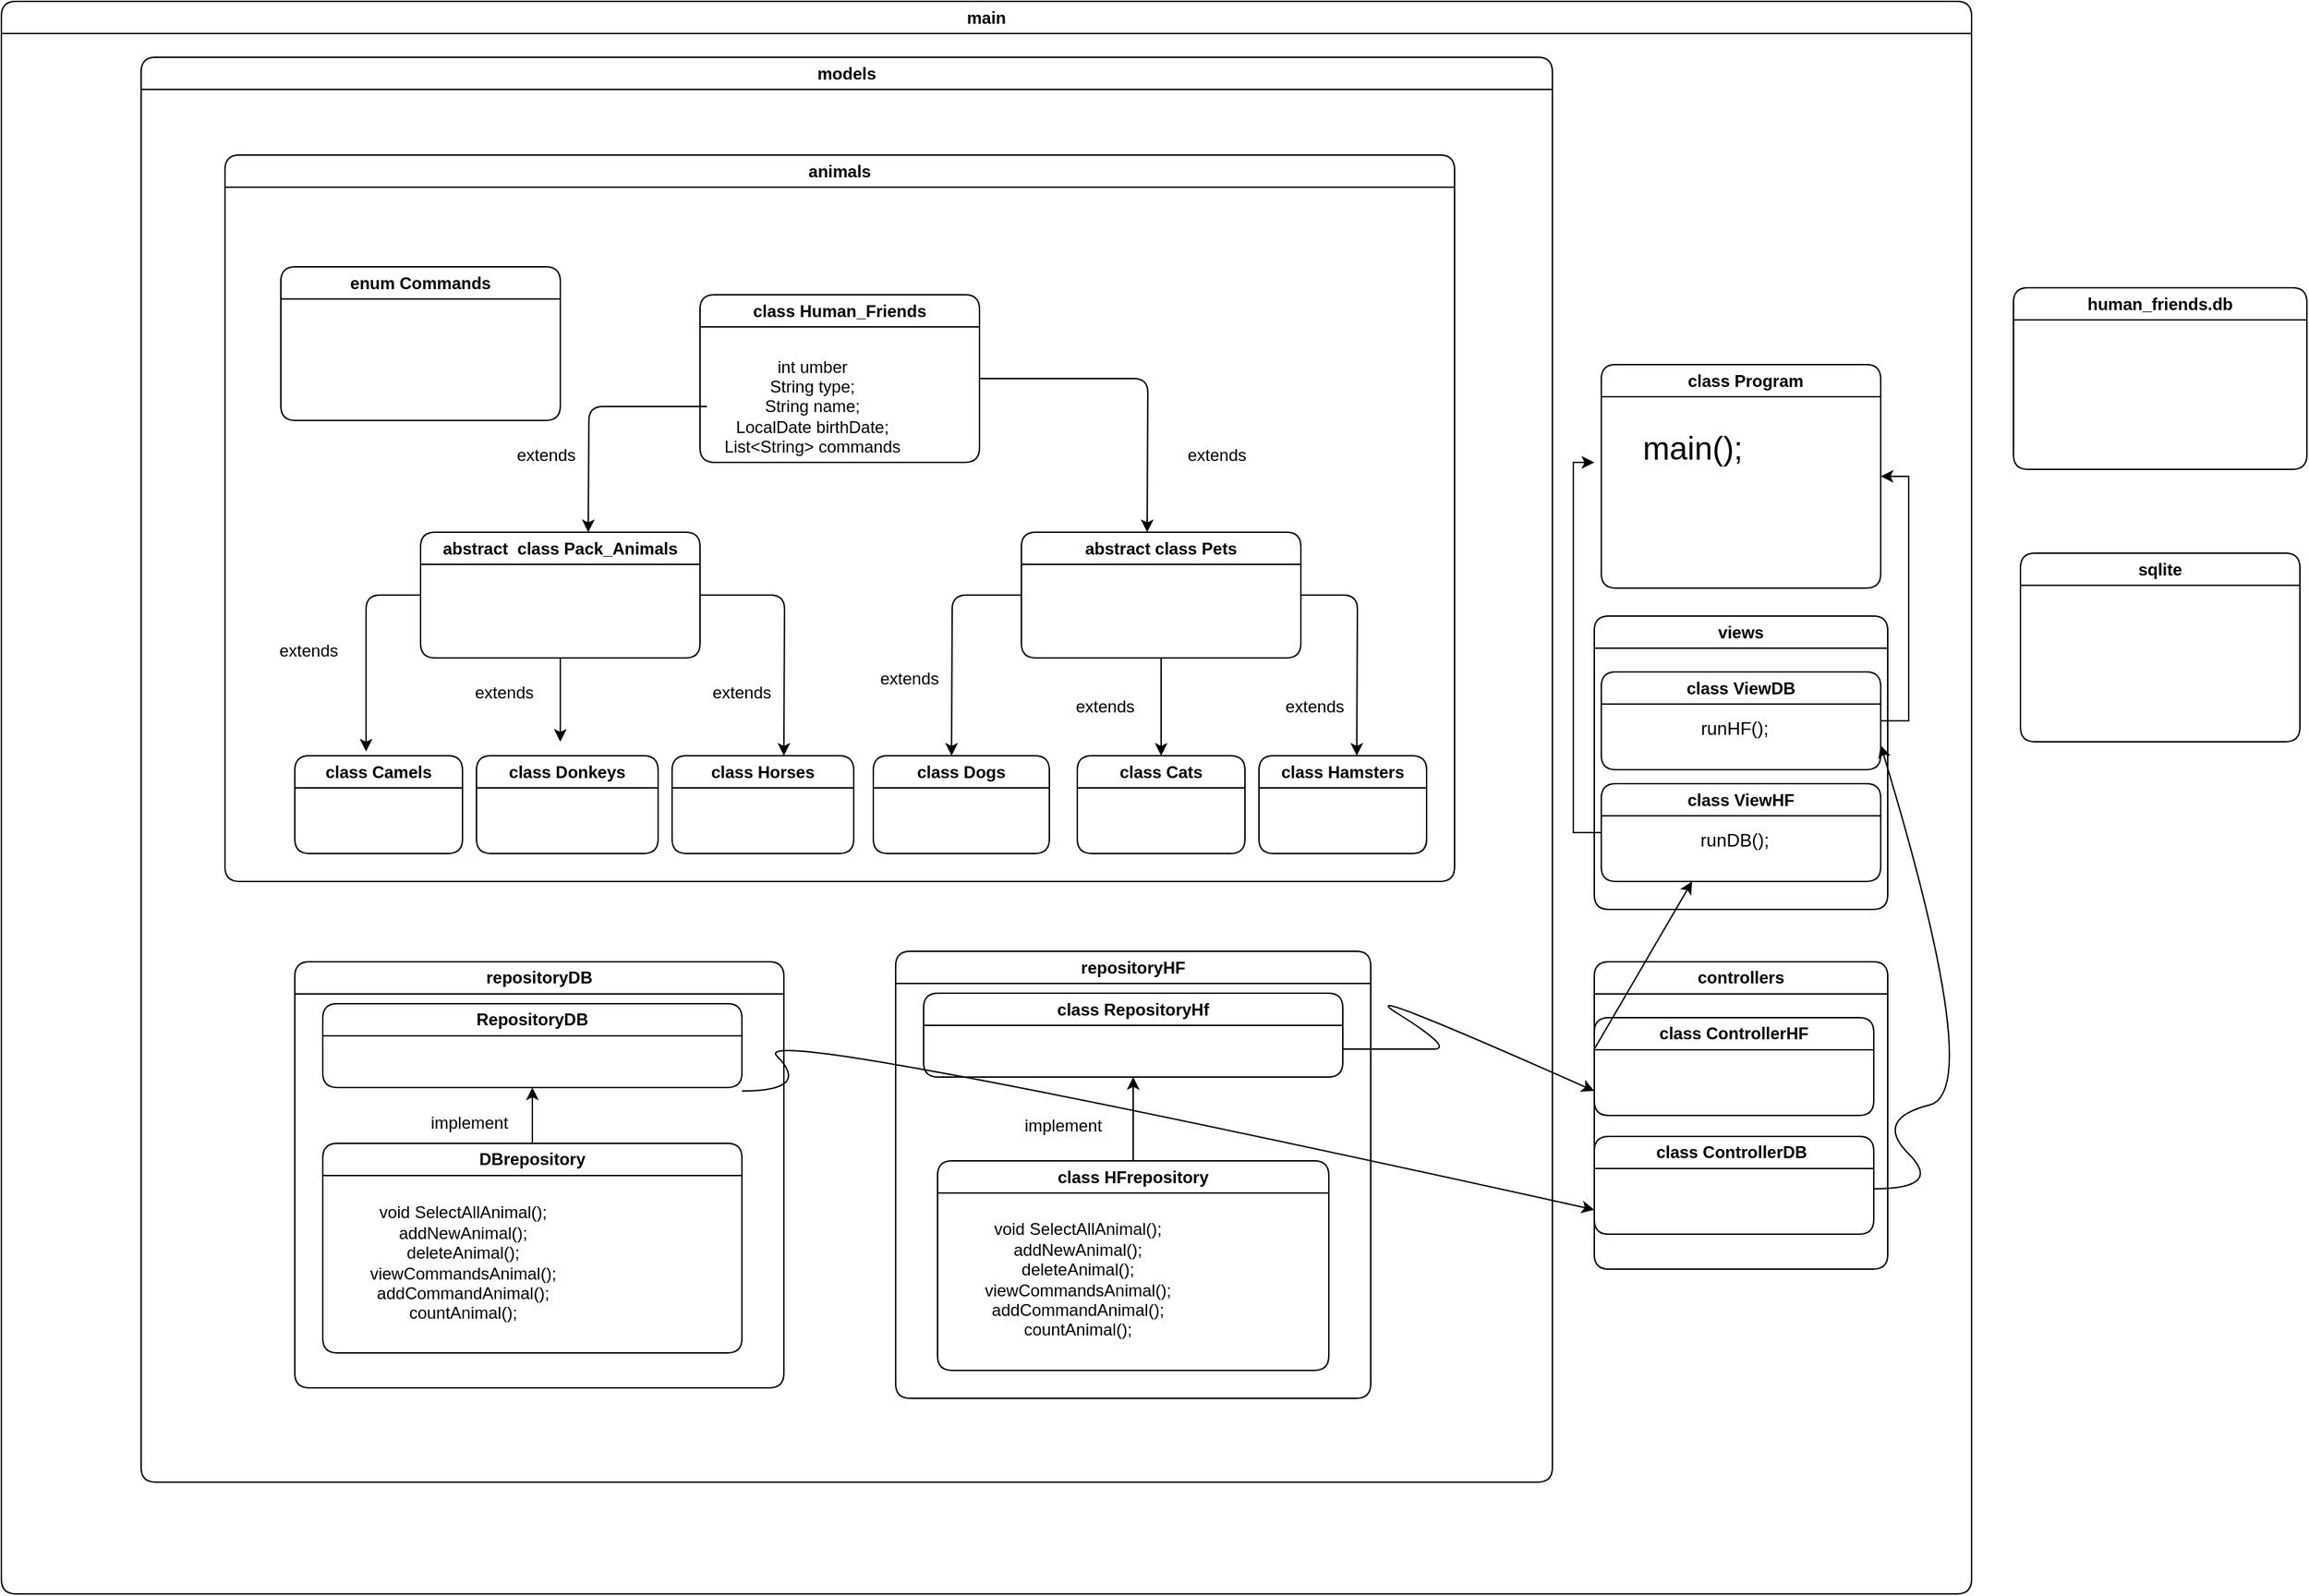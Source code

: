 <mxfile version="20.8.16" type="device"><diagram id="C5RBs43oDa-KdzZeNtuy" name="Page-1"><mxGraphModel dx="1691" dy="1685" grid="1" gridSize="10" guides="1" tooltips="1" connect="1" arrows="1" fold="1" page="1" pageScale="1" pageWidth="827" pageHeight="1169" math="0" shadow="0"><root><mxCell id="WIyWlLk6GJQsqaUBKTNV-0"/><mxCell id="WIyWlLk6GJQsqaUBKTNV-1" parent="WIyWlLk6GJQsqaUBKTNV-0"/><mxCell id="Kh93pKWTQ-K8Zv5Yo4Tj-3" style="edgeStyle=orthogonalEdgeStyle;rounded=1;orthogonalLoop=1;jettySize=auto;html=1;labelBackgroundColor=none;fontColor=default;" parent="WIyWlLk6GJQsqaUBKTNV-1" source="Kh93pKWTQ-K8Zv5Yo4Tj-0" edge="1"><mxGeometry relative="1" as="geometry"><mxPoint x="610" y="200" as="targetPoint"/></mxGeometry></mxCell><mxCell id="Kh93pKWTQ-K8Zv5Yo4Tj-0" value="class Human_Friends" style="swimlane;whiteSpace=wrap;html=1;labelBackgroundColor=none;rounded=1;" parent="WIyWlLk6GJQsqaUBKTNV-1" vertex="1"><mxGeometry x="290" y="30" width="200" height="120" as="geometry"/></mxCell><mxCell id="Kh93pKWTQ-K8Zv5Yo4Tj-2" style="edgeStyle=orthogonalEdgeStyle;rounded=1;orthogonalLoop=1;jettySize=auto;html=1;labelBackgroundColor=none;fontColor=default;" parent="WIyWlLk6GJQsqaUBKTNV-1" source="Kh93pKWTQ-K8Zv5Yo4Tj-1" edge="1"><mxGeometry relative="1" as="geometry"><mxPoint x="210" y="200" as="targetPoint"/></mxGeometry></mxCell><mxCell id="Kh93pKWTQ-K8Zv5Yo4Tj-1" value="int umber&lt;br&gt;String type;&lt;br&gt;String name;&lt;br&gt;LocalDate birthDate;&lt;br&gt;List&amp;lt;String&amp;gt; commands" style="text;html=1;align=center;verticalAlign=middle;resizable=0;points=[];autosize=1;strokeColor=none;fillColor=none;labelBackgroundColor=none;rounded=1;" parent="WIyWlLk6GJQsqaUBKTNV-1" vertex="1"><mxGeometry x="295" y="65" width="150" height="90" as="geometry"/></mxCell><mxCell id="Kh93pKWTQ-K8Zv5Yo4Tj-4" value="extends" style="text;html=1;strokeColor=none;fillColor=none;align=center;verticalAlign=middle;whiteSpace=wrap;rounded=1;labelBackgroundColor=none;" parent="WIyWlLk6GJQsqaUBKTNV-1" vertex="1"><mxGeometry x="150" y="130" width="60" height="30" as="geometry"/></mxCell><mxCell id="Kh93pKWTQ-K8Zv5Yo4Tj-5" value="extends" style="text;html=1;strokeColor=none;fillColor=none;align=center;verticalAlign=middle;whiteSpace=wrap;rounded=1;labelBackgroundColor=none;" parent="WIyWlLk6GJQsqaUBKTNV-1" vertex="1"><mxGeometry x="630" y="130" width="60" height="30" as="geometry"/></mxCell><mxCell id="Kh93pKWTQ-K8Zv5Yo4Tj-13" style="edgeStyle=orthogonalEdgeStyle;rounded=1;orthogonalLoop=1;jettySize=auto;html=1;exitX=1;exitY=0.5;exitDx=0;exitDy=0;labelBackgroundColor=none;fontColor=default;" parent="WIyWlLk6GJQsqaUBKTNV-1" source="Kh93pKWTQ-K8Zv5Yo4Tj-6" edge="1"><mxGeometry relative="1" as="geometry"><mxPoint x="350" y="360" as="targetPoint"/></mxGeometry></mxCell><mxCell id="Kh93pKWTQ-K8Zv5Yo4Tj-27" style="edgeStyle=orthogonalEdgeStyle;rounded=1;orthogonalLoop=1;jettySize=auto;html=1;exitX=0;exitY=0.5;exitDx=0;exitDy=0;entryX=0.425;entryY=-0.043;entryDx=0;entryDy=0;entryPerimeter=0;labelBackgroundColor=none;fontColor=default;" parent="WIyWlLk6GJQsqaUBKTNV-1" source="Kh93pKWTQ-K8Zv5Yo4Tj-6" target="Kh93pKWTQ-K8Zv5Yo4Tj-14" edge="1"><mxGeometry relative="1" as="geometry"/></mxCell><mxCell id="Kh93pKWTQ-K8Zv5Yo4Tj-28" style="edgeStyle=orthogonalEdgeStyle;rounded=1;orthogonalLoop=1;jettySize=auto;html=1;exitX=0.5;exitY=1;exitDx=0;exitDy=0;labelBackgroundColor=none;fontColor=default;" parent="WIyWlLk6GJQsqaUBKTNV-1" source="Kh93pKWTQ-K8Zv5Yo4Tj-6" edge="1"><mxGeometry relative="1" as="geometry"><mxPoint x="190" y="350" as="targetPoint"/></mxGeometry></mxCell><mxCell id="Kh93pKWTQ-K8Zv5Yo4Tj-6" value="abstract&amp;nbsp; class Pack_Animals" style="swimlane;whiteSpace=wrap;html=1;labelBackgroundColor=none;rounded=1;" parent="WIyWlLk6GJQsqaUBKTNV-1" vertex="1"><mxGeometry x="90" y="200" width="200" height="90" as="geometry"/></mxCell><mxCell id="Kh93pKWTQ-K8Zv5Yo4Tj-17" style="edgeStyle=orthogonalEdgeStyle;rounded=1;orthogonalLoop=1;jettySize=auto;html=1;labelBackgroundColor=none;fontColor=default;" parent="WIyWlLk6GJQsqaUBKTNV-1" source="Kh93pKWTQ-K8Zv5Yo4Tj-7" edge="1"><mxGeometry relative="1" as="geometry"><mxPoint x="470" y="360" as="targetPoint"/></mxGeometry></mxCell><mxCell id="Kh93pKWTQ-K8Zv5Yo4Tj-18" style="edgeStyle=orthogonalEdgeStyle;rounded=1;orthogonalLoop=1;jettySize=auto;html=1;exitX=0.5;exitY=1;exitDx=0;exitDy=0;labelBackgroundColor=none;fontColor=default;" parent="WIyWlLk6GJQsqaUBKTNV-1" source="Kh93pKWTQ-K8Zv5Yo4Tj-7" edge="1"><mxGeometry relative="1" as="geometry"><mxPoint x="620" y="360" as="targetPoint"/></mxGeometry></mxCell><mxCell id="Kh93pKWTQ-K8Zv5Yo4Tj-19" style="edgeStyle=orthogonalEdgeStyle;rounded=1;orthogonalLoop=1;jettySize=auto;html=1;labelBackgroundColor=none;fontColor=default;" parent="WIyWlLk6GJQsqaUBKTNV-1" source="Kh93pKWTQ-K8Zv5Yo4Tj-7" edge="1"><mxGeometry relative="1" as="geometry"><mxPoint x="760" y="360" as="targetPoint"/></mxGeometry></mxCell><mxCell id="Kh93pKWTQ-K8Zv5Yo4Tj-7" value="abstract class Pets" style="swimlane;whiteSpace=wrap;html=1;labelBackgroundColor=none;rounded=1;" parent="WIyWlLk6GJQsqaUBKTNV-1" vertex="1"><mxGeometry x="520" y="200" width="200" height="90" as="geometry"/></mxCell><mxCell id="Kh93pKWTQ-K8Zv5Yo4Tj-14" value="class Camels" style="swimlane;whiteSpace=wrap;html=1;labelBackgroundColor=none;rounded=1;" parent="WIyWlLk6GJQsqaUBKTNV-1" vertex="1"><mxGeometry y="360" width="120" height="70" as="geometry"/></mxCell><mxCell id="Kh93pKWTQ-K8Zv5Yo4Tj-15" value="class Donkeys" style="swimlane;whiteSpace=wrap;html=1;startSize=23;labelBackgroundColor=none;rounded=1;" parent="WIyWlLk6GJQsqaUBKTNV-1" vertex="1"><mxGeometry x="130" y="360" width="130" height="70" as="geometry"/></mxCell><mxCell id="Kh93pKWTQ-K8Zv5Yo4Tj-16" value="class Horses" style="swimlane;whiteSpace=wrap;html=1;labelBackgroundColor=none;rounded=1;" parent="WIyWlLk6GJQsqaUBKTNV-1" vertex="1"><mxGeometry x="270" y="360" width="130" height="70" as="geometry"/></mxCell><mxCell id="Kh93pKWTQ-K8Zv5Yo4Tj-20" value="class Dogs" style="swimlane;whiteSpace=wrap;html=1;labelBackgroundColor=none;rounded=1;" parent="WIyWlLk6GJQsqaUBKTNV-1" vertex="1"><mxGeometry x="414" y="360" width="126" height="70" as="geometry"/></mxCell><mxCell id="Kh93pKWTQ-K8Zv5Yo4Tj-21" value="class Cats" style="swimlane;whiteSpace=wrap;html=1;labelBackgroundColor=none;rounded=1;" parent="WIyWlLk6GJQsqaUBKTNV-1" vertex="1"><mxGeometry x="560" y="360" width="120" height="70" as="geometry"/></mxCell><mxCell id="Kh93pKWTQ-K8Zv5Yo4Tj-22" value="class Hamsters" style="swimlane;whiteSpace=wrap;html=1;labelBackgroundColor=none;rounded=1;" parent="WIyWlLk6GJQsqaUBKTNV-1" vertex="1"><mxGeometry x="690" y="360" width="120" height="70" as="geometry"/></mxCell><mxCell id="Kh93pKWTQ-K8Zv5Yo4Tj-30" value="extends" style="text;html=1;strokeColor=none;fillColor=none;align=center;verticalAlign=middle;whiteSpace=wrap;rounded=1;labelBackgroundColor=none;" parent="WIyWlLk6GJQsqaUBKTNV-1" vertex="1"><mxGeometry x="-20" y="270" width="60" height="30" as="geometry"/></mxCell><mxCell id="Kh93pKWTQ-K8Zv5Yo4Tj-31" value="extends" style="text;html=1;strokeColor=none;fillColor=none;align=center;verticalAlign=middle;whiteSpace=wrap;rounded=1;labelBackgroundColor=none;" parent="WIyWlLk6GJQsqaUBKTNV-1" vertex="1"><mxGeometry x="120" y="300" width="60" height="30" as="geometry"/></mxCell><mxCell id="Kh93pKWTQ-K8Zv5Yo4Tj-32" value="extends" style="text;html=1;strokeColor=none;fillColor=none;align=center;verticalAlign=middle;whiteSpace=wrap;rounded=1;labelBackgroundColor=none;" parent="WIyWlLk6GJQsqaUBKTNV-1" vertex="1"><mxGeometry x="290" y="300" width="60" height="30" as="geometry"/></mxCell><mxCell id="Kh93pKWTQ-K8Zv5Yo4Tj-33" value="extends" style="text;html=1;strokeColor=none;fillColor=none;align=center;verticalAlign=middle;whiteSpace=wrap;rounded=1;labelBackgroundColor=none;" parent="WIyWlLk6GJQsqaUBKTNV-1" vertex="1"><mxGeometry x="410" y="290" width="60" height="30" as="geometry"/></mxCell><mxCell id="Kh93pKWTQ-K8Zv5Yo4Tj-34" value="extends" style="text;html=1;strokeColor=none;fillColor=none;align=center;verticalAlign=middle;whiteSpace=wrap;rounded=1;labelBackgroundColor=none;" parent="WIyWlLk6GJQsqaUBKTNV-1" vertex="1"><mxGeometry x="550" y="310" width="60" height="30" as="geometry"/></mxCell><mxCell id="Kh93pKWTQ-K8Zv5Yo4Tj-35" value="extends" style="text;html=1;strokeColor=none;fillColor=none;align=center;verticalAlign=middle;whiteSpace=wrap;rounded=1;labelBackgroundColor=none;" parent="WIyWlLk6GJQsqaUBKTNV-1" vertex="1"><mxGeometry x="700" y="310" width="60" height="30" as="geometry"/></mxCell><mxCell id="Kh93pKWTQ-K8Zv5Yo4Tj-42" value="controllers" style="swimlane;whiteSpace=wrap;html=1;labelBackgroundColor=none;rounded=1;" parent="WIyWlLk6GJQsqaUBKTNV-1" vertex="1"><mxGeometry x="930" y="507.5" width="210" height="220" as="geometry"/></mxCell><mxCell id="Kh93pKWTQ-K8Zv5Yo4Tj-43" value="class ControllerHF" style="swimlane;whiteSpace=wrap;html=1;labelBackgroundColor=none;rounded=1;" parent="Kh93pKWTQ-K8Zv5Yo4Tj-42" vertex="1"><mxGeometry y="40" width="200" height="70" as="geometry"/></mxCell><mxCell id="Kh93pKWTQ-K8Zv5Yo4Tj-47" value="repositoryHF" style="swimlane;whiteSpace=wrap;html=1;labelBackgroundColor=none;rounded=1;" parent="WIyWlLk6GJQsqaUBKTNV-1" vertex="1"><mxGeometry x="430" y="500" width="340" height="320" as="geometry"/></mxCell><mxCell id="Kh93pKWTQ-K8Zv5Yo4Tj-52" value="class RepositoryHf" style="swimlane;whiteSpace=wrap;html=1;labelBackgroundColor=none;rounded=1;" parent="Kh93pKWTQ-K8Zv5Yo4Tj-47" vertex="1"><mxGeometry x="20" y="30" width="300" height="60" as="geometry"/></mxCell><mxCell id="Kh93pKWTQ-K8Zv5Yo4Tj-63" style="edgeStyle=orthogonalEdgeStyle;rounded=1;orthogonalLoop=1;jettySize=auto;html=1;exitX=0.5;exitY=0;exitDx=0;exitDy=0;entryX=0.5;entryY=1;entryDx=0;entryDy=0;labelBackgroundColor=none;fontColor=default;" parent="Kh93pKWTQ-K8Zv5Yo4Tj-47" source="Kh93pKWTQ-K8Zv5Yo4Tj-55" target="Kh93pKWTQ-K8Zv5Yo4Tj-52" edge="1"><mxGeometry relative="1" as="geometry"/></mxCell><mxCell id="Kh93pKWTQ-K8Zv5Yo4Tj-55" value="class HFrepository" style="swimlane;whiteSpace=wrap;html=1;startSize=23;labelBackgroundColor=none;rounded=1;" parent="Kh93pKWTQ-K8Zv5Yo4Tj-47" vertex="1"><mxGeometry x="30" y="150" width="280" height="150" as="geometry"/></mxCell><mxCell id="Kh93pKWTQ-K8Zv5Yo4Tj-54" value="void SelectAllAnimal();&lt;br&gt;addNewAnimal();&lt;br&gt;deleteAnimal();&lt;br&gt;viewCommandsAnimal();&lt;br&gt;addCommandAnimal();&lt;br&gt;countAnimal();" style="text;html=1;align=center;verticalAlign=middle;resizable=0;points=[];autosize=1;strokeColor=none;fillColor=none;labelBackgroundColor=none;rounded=1;" parent="Kh93pKWTQ-K8Zv5Yo4Tj-55" vertex="1"><mxGeometry x="20" y="35" width="160" height="100" as="geometry"/></mxCell><mxCell id="Kh93pKWTQ-K8Zv5Yo4Tj-64" value="implement" style="text;html=1;strokeColor=none;fillColor=none;align=center;verticalAlign=middle;whiteSpace=wrap;rounded=1;labelBackgroundColor=none;" parent="Kh93pKWTQ-K8Zv5Yo4Tj-47" vertex="1"><mxGeometry x="90" y="110" width="60" height="30" as="geometry"/></mxCell><mxCell id="Kh93pKWTQ-K8Zv5Yo4Tj-48" value="repositoryDB" style="swimlane;whiteSpace=wrap;html=1;labelBackgroundColor=none;rounded=1;" parent="WIyWlLk6GJQsqaUBKTNV-1" vertex="1"><mxGeometry y="507.5" width="350" height="305" as="geometry"/></mxCell><mxCell id="Kh93pKWTQ-K8Zv5Yo4Tj-60" value="RepositoryDB" style="swimlane;whiteSpace=wrap;html=1;labelBackgroundColor=none;rounded=1;" parent="Kh93pKWTQ-K8Zv5Yo4Tj-48" vertex="1"><mxGeometry x="20" y="30" width="300" height="60" as="geometry"/></mxCell><mxCell id="Kh93pKWTQ-K8Zv5Yo4Tj-68" value="implement" style="text;html=1;strokeColor=none;fillColor=none;align=center;verticalAlign=middle;whiteSpace=wrap;rounded=1;labelBackgroundColor=none;" parent="Kh93pKWTQ-K8Zv5Yo4Tj-48" vertex="1"><mxGeometry x="95" y="100" width="60" height="30" as="geometry"/></mxCell><mxCell id="Kh93pKWTQ-K8Zv5Yo4Tj-65" value="DBrepository" style="swimlane;whiteSpace=wrap;html=1;labelBackgroundColor=none;rounded=1;" parent="Kh93pKWTQ-K8Zv5Yo4Tj-48" vertex="1"><mxGeometry x="20" y="130" width="300" height="150" as="geometry"/></mxCell><mxCell id="Kh93pKWTQ-K8Zv5Yo4Tj-66" value="void SelectAllAnimal();&lt;br&gt;addNewAnimal();&lt;br&gt;deleteAnimal();&lt;br&gt;viewCommandsAnimal();&lt;br&gt;addCommandAnimal();&lt;br&gt;countAnimal();" style="text;html=1;align=center;verticalAlign=middle;resizable=0;points=[];autosize=1;strokeColor=none;fillColor=none;labelBackgroundColor=none;rounded=1;" parent="Kh93pKWTQ-K8Zv5Yo4Tj-65" vertex="1"><mxGeometry x="20" y="35" width="160" height="100" as="geometry"/></mxCell><mxCell id="Kh93pKWTQ-K8Zv5Yo4Tj-67" style="edgeStyle=orthogonalEdgeStyle;rounded=1;orthogonalLoop=1;jettySize=auto;html=1;exitX=0.5;exitY=0;exitDx=0;exitDy=0;entryX=0.5;entryY=1;entryDx=0;entryDy=0;labelBackgroundColor=none;fontColor=default;" parent="Kh93pKWTQ-K8Zv5Yo4Tj-48" source="Kh93pKWTQ-K8Zv5Yo4Tj-65" target="Kh93pKWTQ-K8Zv5Yo4Tj-60" edge="1"><mxGeometry relative="1" as="geometry"/></mxCell><mxCell id="Kh93pKWTQ-K8Zv5Yo4Tj-72" value="animals" style="swimlane;whiteSpace=wrap;html=1;labelBackgroundColor=none;rounded=1;" parent="WIyWlLk6GJQsqaUBKTNV-1" vertex="1"><mxGeometry x="-50" y="-70" width="880" height="520" as="geometry"/></mxCell><mxCell id="Kh93pKWTQ-K8Zv5Yo4Tj-75" value="enum Commands" style="swimlane;whiteSpace=wrap;html=1;labelBackgroundColor=none;rounded=1;" parent="Kh93pKWTQ-K8Zv5Yo4Tj-72" vertex="1"><mxGeometry x="40" y="80" width="200" height="110" as="geometry"/></mxCell><mxCell id="Kh93pKWTQ-K8Zv5Yo4Tj-73" value="views" style="swimlane;whiteSpace=wrap;html=1;startSize=23;labelBackgroundColor=none;rounded=1;" parent="WIyWlLk6GJQsqaUBKTNV-1" vertex="1"><mxGeometry x="930" y="260" width="210" height="210" as="geometry"/></mxCell><mxCell id="Kh93pKWTQ-K8Zv5Yo4Tj-77" value="class ViewDB" style="swimlane;whiteSpace=wrap;html=1;labelBackgroundColor=none;rounded=1;" parent="Kh93pKWTQ-K8Zv5Yo4Tj-73" vertex="1"><mxGeometry x="5" y="40" width="200" height="70" as="geometry"/></mxCell><mxCell id="Kh93pKWTQ-K8Zv5Yo4Tj-78" value="class ViewHF" style="swimlane;whiteSpace=wrap;html=1;labelBackgroundColor=none;rounded=1;" parent="Kh93pKWTQ-K8Zv5Yo4Tj-73" vertex="1"><mxGeometry x="5" y="120" width="200" height="70" as="geometry"/></mxCell><mxCell id="Kh93pKWTQ-K8Zv5Yo4Tj-76" value="models" style="swimlane;whiteSpace=wrap;html=1;labelBackgroundColor=none;rounded=1;" parent="WIyWlLk6GJQsqaUBKTNV-1" vertex="1"><mxGeometry x="-110" y="-140" width="1010" height="1020" as="geometry"/></mxCell><mxCell id="Kh93pKWTQ-K8Zv5Yo4Tj-79" value="human_friends.db" style="swimlane;whiteSpace=wrap;html=1;labelBackgroundColor=none;rounded=1;" parent="WIyWlLk6GJQsqaUBKTNV-1" vertex="1"><mxGeometry x="1230" y="25" width="210" height="130" as="geometry"/></mxCell><mxCell id="Kh93pKWTQ-K8Zv5Yo4Tj-86" value="&amp;nbsp; class Program" style="swimlane;whiteSpace=wrap;html=1;labelBackgroundColor=none;rounded=1;" parent="WIyWlLk6GJQsqaUBKTNV-1" vertex="1"><mxGeometry x="935" y="80" width="200" height="160" as="geometry"/></mxCell><mxCell id="Kh93pKWTQ-K8Zv5Yo4Tj-88" value="main" style="swimlane;whiteSpace=wrap;html=1;labelBackgroundColor=none;rounded=1;" parent="WIyWlLk6GJQsqaUBKTNV-1" vertex="1"><mxGeometry x="-210" y="-180" width="1410" height="1140" as="geometry"/></mxCell><mxCell id="4_6YLe5QdXwf5eRkFOsI-6" value="" style="curved=1;endArrow=classic;html=1;rounded=0;fontSize=13;entryX=0;entryY=0.75;entryDx=0;entryDy=0;" edge="1" parent="Kh93pKWTQ-K8Zv5Yo4Tj-88" target="Kh93pKWTQ-K8Zv5Yo4Tj-44"><mxGeometry width="50" height="50" relative="1" as="geometry"><mxPoint x="530" y="780" as="sourcePoint"/><mxPoint x="580" y="730" as="targetPoint"/><Array as="points"><mxPoint x="580" y="780"/><mxPoint x="530" y="730"/></Array></mxGeometry></mxCell><mxCell id="4_6YLe5QdXwf5eRkFOsI-7" value="" style="curved=1;endArrow=classic;html=1;rounded=0;fontSize=13;entryX=1;entryY=0.75;entryDx=0;entryDy=0;" edge="1" parent="Kh93pKWTQ-K8Zv5Yo4Tj-88" target="Kh93pKWTQ-K8Zv5Yo4Tj-77"><mxGeometry width="50" height="50" relative="1" as="geometry"><mxPoint x="1340" y="850" as="sourcePoint"/><mxPoint x="1390" y="800" as="targetPoint"/><Array as="points"><mxPoint x="1390" y="850"/><mxPoint x="1340" y="800"/><mxPoint x="1420" y="780"/></Array></mxGeometry></mxCell><mxCell id="4_6YLe5QdXwf5eRkFOsI-10" value="" style="endArrow=classic;html=1;rounded=0;fontSize=13;" edge="1" parent="Kh93pKWTQ-K8Zv5Yo4Tj-88"><mxGeometry width="50" height="50" relative="1" as="geometry"><mxPoint x="1140" y="750" as="sourcePoint"/><mxPoint x="1210" y="630" as="targetPoint"/></mxGeometry></mxCell><mxCell id="4_6YLe5QdXwf5eRkFOsI-15" value="" style="curved=1;endArrow=classic;html=1;rounded=0;fontSize=13;entryX=0;entryY=0.75;entryDx=0;entryDy=0;" edge="1" parent="Kh93pKWTQ-K8Zv5Yo4Tj-88" target="Kh93pKWTQ-K8Zv5Yo4Tj-43"><mxGeometry width="50" height="50" relative="1" as="geometry"><mxPoint x="960" y="750" as="sourcePoint"/><mxPoint x="1010" y="700" as="targetPoint"/><Array as="points"><mxPoint x="1010" y="750"/><mxPoint x="1040" y="750"/><mxPoint x="960" y="700"/></Array></mxGeometry></mxCell><mxCell id="Kh93pKWTQ-K8Zv5Yo4Tj-44" value="class ControllerDB&amp;nbsp;" style="swimlane;whiteSpace=wrap;html=1;labelBackgroundColor=none;rounded=1;" parent="Kh93pKWTQ-K8Zv5Yo4Tj-88" vertex="1"><mxGeometry x="1140" y="812.5" width="200" height="70" as="geometry"/></mxCell><mxCell id="Kh93pKWTQ-K8Zv5Yo4Tj-89" value="sqlite" style="swimlane;whiteSpace=wrap;html=1;startSize=23;labelBackgroundColor=none;rounded=1;" parent="WIyWlLk6GJQsqaUBKTNV-1" vertex="1"><mxGeometry x="1235" y="215" width="200" height="135" as="geometry"/></mxCell><mxCell id="4_6YLe5QdXwf5eRkFOsI-0" value="main();" style="text;html=1;align=center;verticalAlign=middle;resizable=0;points=[];autosize=1;strokeColor=none;fillColor=none;fontSize=23;" vertex="1" parent="WIyWlLk6GJQsqaUBKTNV-1"><mxGeometry x="950" y="120" width="100" height="40" as="geometry"/></mxCell><mxCell id="4_6YLe5QdXwf5eRkFOsI-1" value="&lt;span style=&quot;font-size: 13px;&quot;&gt;runHF();&lt;br style=&quot;font-size: 13px;&quot;&gt;&lt;/span&gt;" style="text;html=1;align=center;verticalAlign=middle;resizable=0;points=[];autosize=1;strokeColor=none;fillColor=none;fontSize=13;" vertex="1" parent="WIyWlLk6GJQsqaUBKTNV-1"><mxGeometry x="995" y="325" width="70" height="30" as="geometry"/></mxCell><mxCell id="4_6YLe5QdXwf5eRkFOsI-2" value="runDB();" style="text;html=1;align=center;verticalAlign=middle;resizable=0;points=[];autosize=1;strokeColor=none;fillColor=none;fontSize=13;" vertex="1" parent="WIyWlLk6GJQsqaUBKTNV-1"><mxGeometry x="995" y="405" width="70" height="30" as="geometry"/></mxCell><mxCell id="4_6YLe5QdXwf5eRkFOsI-13" style="edgeStyle=orthogonalEdgeStyle;rounded=0;orthogonalLoop=1;jettySize=auto;html=1;exitX=1;exitY=0.5;exitDx=0;exitDy=0;entryX=1;entryY=0.5;entryDx=0;entryDy=0;fontSize=13;" edge="1" parent="WIyWlLk6GJQsqaUBKTNV-1" source="Kh93pKWTQ-K8Zv5Yo4Tj-77" target="Kh93pKWTQ-K8Zv5Yo4Tj-86"><mxGeometry relative="1" as="geometry"/></mxCell><mxCell id="4_6YLe5QdXwf5eRkFOsI-14" style="edgeStyle=orthogonalEdgeStyle;rounded=0;orthogonalLoop=1;jettySize=auto;html=1;fontSize=13;" edge="1" parent="WIyWlLk6GJQsqaUBKTNV-1" source="Kh93pKWTQ-K8Zv5Yo4Tj-78"><mxGeometry relative="1" as="geometry"><mxPoint x="930" y="150" as="targetPoint"/><Array as="points"><mxPoint x="915" y="415"/><mxPoint x="915" y="150"/></Array></mxGeometry></mxCell></root></mxGraphModel></diagram></mxfile>